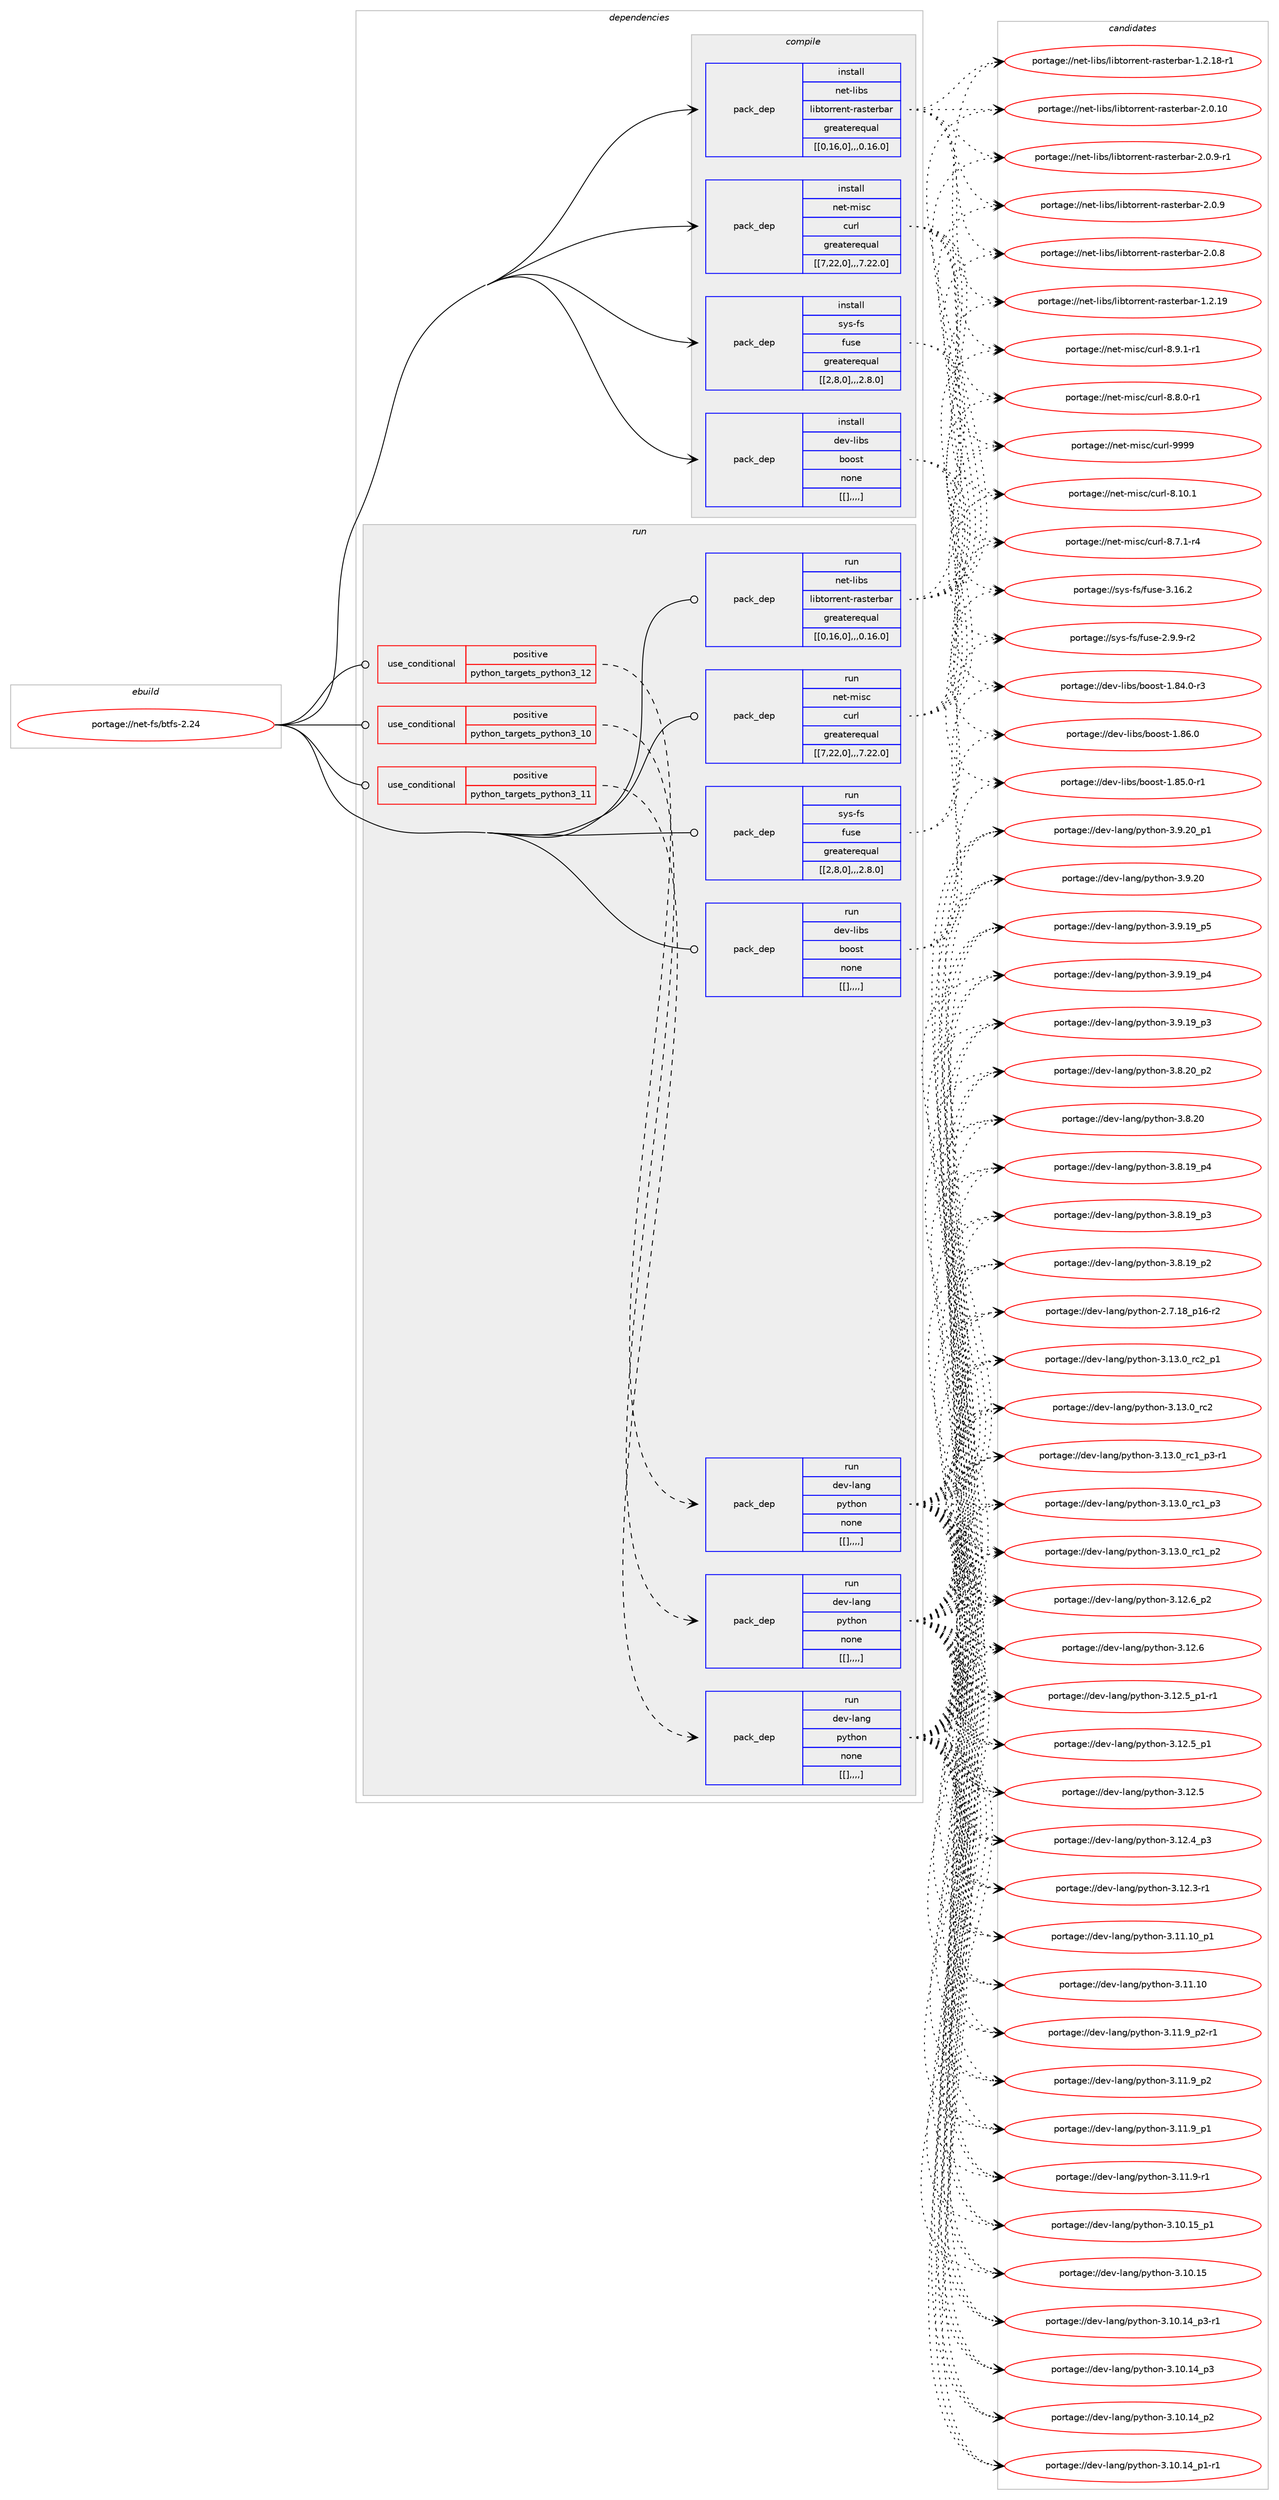 digraph prolog {

# *************
# Graph options
# *************

newrank=true;
concentrate=true;
compound=true;
graph [rankdir=LR,fontname=Helvetica,fontsize=10,ranksep=1.5];#, ranksep=2.5, nodesep=0.2];
edge  [arrowhead=vee];
node  [fontname=Helvetica,fontsize=10];

# **********
# The ebuild
# **********

subgraph cluster_leftcol {
color=gray;
label=<<i>ebuild</i>>;
id [label="portage://net-fs/btfs-2.24", color=red, width=4, href="../net-fs/btfs-2.24.svg"];
}

# ****************
# The dependencies
# ****************

subgraph cluster_midcol {
color=gray;
label=<<i>dependencies</i>>;
subgraph cluster_compile {
fillcolor="#eeeeee";
style=filled;
label=<<i>compile</i>>;
subgraph pack261930 {
dependency358999 [label=<<TABLE BORDER="0" CELLBORDER="1" CELLSPACING="0" CELLPADDING="4" WIDTH="220"><TR><TD ROWSPAN="6" CELLPADDING="30">pack_dep</TD></TR><TR><TD WIDTH="110">install</TD></TR><TR><TD>dev-libs</TD></TR><TR><TD>boost</TD></TR><TR><TD>none</TD></TR><TR><TD>[[],,,,]</TD></TR></TABLE>>, shape=none, color=blue];
}
id:e -> dependency358999:w [weight=20,style="solid",arrowhead="vee"];
subgraph pack261931 {
dependency359000 [label=<<TABLE BORDER="0" CELLBORDER="1" CELLSPACING="0" CELLPADDING="4" WIDTH="220"><TR><TD ROWSPAN="6" CELLPADDING="30">pack_dep</TD></TR><TR><TD WIDTH="110">install</TD></TR><TR><TD>net-libs</TD></TR><TR><TD>libtorrent-rasterbar</TD></TR><TR><TD>greaterequal</TD></TR><TR><TD>[[0,16,0],,,0.16.0]</TD></TR></TABLE>>, shape=none, color=blue];
}
id:e -> dependency359000:w [weight=20,style="solid",arrowhead="vee"];
subgraph pack261932 {
dependency359001 [label=<<TABLE BORDER="0" CELLBORDER="1" CELLSPACING="0" CELLPADDING="4" WIDTH="220"><TR><TD ROWSPAN="6" CELLPADDING="30">pack_dep</TD></TR><TR><TD WIDTH="110">install</TD></TR><TR><TD>net-misc</TD></TR><TR><TD>curl</TD></TR><TR><TD>greaterequal</TD></TR><TR><TD>[[7,22,0],,,7.22.0]</TD></TR></TABLE>>, shape=none, color=blue];
}
id:e -> dependency359001:w [weight=20,style="solid",arrowhead="vee"];
subgraph pack261933 {
dependency359002 [label=<<TABLE BORDER="0" CELLBORDER="1" CELLSPACING="0" CELLPADDING="4" WIDTH="220"><TR><TD ROWSPAN="6" CELLPADDING="30">pack_dep</TD></TR><TR><TD WIDTH="110">install</TD></TR><TR><TD>sys-fs</TD></TR><TR><TD>fuse</TD></TR><TR><TD>greaterequal</TD></TR><TR><TD>[[2,8,0],,,2.8.0]</TD></TR></TABLE>>, shape=none, color=blue];
}
id:e -> dependency359002:w [weight=20,style="solid",arrowhead="vee"];
}
subgraph cluster_compileandrun {
fillcolor="#eeeeee";
style=filled;
label=<<i>compile and run</i>>;
}
subgraph cluster_run {
fillcolor="#eeeeee";
style=filled;
label=<<i>run</i>>;
subgraph cond94434 {
dependency359003 [label=<<TABLE BORDER="0" CELLBORDER="1" CELLSPACING="0" CELLPADDING="4"><TR><TD ROWSPAN="3" CELLPADDING="10">use_conditional</TD></TR><TR><TD>positive</TD></TR><TR><TD>python_targets_python3_10</TD></TR></TABLE>>, shape=none, color=red];
subgraph pack261934 {
dependency359004 [label=<<TABLE BORDER="0" CELLBORDER="1" CELLSPACING="0" CELLPADDING="4" WIDTH="220"><TR><TD ROWSPAN="6" CELLPADDING="30">pack_dep</TD></TR><TR><TD WIDTH="110">run</TD></TR><TR><TD>dev-lang</TD></TR><TR><TD>python</TD></TR><TR><TD>none</TD></TR><TR><TD>[[],,,,]</TD></TR></TABLE>>, shape=none, color=blue];
}
dependency359003:e -> dependency359004:w [weight=20,style="dashed",arrowhead="vee"];
}
id:e -> dependency359003:w [weight=20,style="solid",arrowhead="odot"];
subgraph cond94435 {
dependency359005 [label=<<TABLE BORDER="0" CELLBORDER="1" CELLSPACING="0" CELLPADDING="4"><TR><TD ROWSPAN="3" CELLPADDING="10">use_conditional</TD></TR><TR><TD>positive</TD></TR><TR><TD>python_targets_python3_11</TD></TR></TABLE>>, shape=none, color=red];
subgraph pack261935 {
dependency359006 [label=<<TABLE BORDER="0" CELLBORDER="1" CELLSPACING="0" CELLPADDING="4" WIDTH="220"><TR><TD ROWSPAN="6" CELLPADDING="30">pack_dep</TD></TR><TR><TD WIDTH="110">run</TD></TR><TR><TD>dev-lang</TD></TR><TR><TD>python</TD></TR><TR><TD>none</TD></TR><TR><TD>[[],,,,]</TD></TR></TABLE>>, shape=none, color=blue];
}
dependency359005:e -> dependency359006:w [weight=20,style="dashed",arrowhead="vee"];
}
id:e -> dependency359005:w [weight=20,style="solid",arrowhead="odot"];
subgraph cond94436 {
dependency359007 [label=<<TABLE BORDER="0" CELLBORDER="1" CELLSPACING="0" CELLPADDING="4"><TR><TD ROWSPAN="3" CELLPADDING="10">use_conditional</TD></TR><TR><TD>positive</TD></TR><TR><TD>python_targets_python3_12</TD></TR></TABLE>>, shape=none, color=red];
subgraph pack261936 {
dependency359008 [label=<<TABLE BORDER="0" CELLBORDER="1" CELLSPACING="0" CELLPADDING="4" WIDTH="220"><TR><TD ROWSPAN="6" CELLPADDING="30">pack_dep</TD></TR><TR><TD WIDTH="110">run</TD></TR><TR><TD>dev-lang</TD></TR><TR><TD>python</TD></TR><TR><TD>none</TD></TR><TR><TD>[[],,,,]</TD></TR></TABLE>>, shape=none, color=blue];
}
dependency359007:e -> dependency359008:w [weight=20,style="dashed",arrowhead="vee"];
}
id:e -> dependency359007:w [weight=20,style="solid",arrowhead="odot"];
subgraph pack261937 {
dependency359009 [label=<<TABLE BORDER="0" CELLBORDER="1" CELLSPACING="0" CELLPADDING="4" WIDTH="220"><TR><TD ROWSPAN="6" CELLPADDING="30">pack_dep</TD></TR><TR><TD WIDTH="110">run</TD></TR><TR><TD>dev-libs</TD></TR><TR><TD>boost</TD></TR><TR><TD>none</TD></TR><TR><TD>[[],,,,]</TD></TR></TABLE>>, shape=none, color=blue];
}
id:e -> dependency359009:w [weight=20,style="solid",arrowhead="odot"];
subgraph pack261938 {
dependency359010 [label=<<TABLE BORDER="0" CELLBORDER="1" CELLSPACING="0" CELLPADDING="4" WIDTH="220"><TR><TD ROWSPAN="6" CELLPADDING="30">pack_dep</TD></TR><TR><TD WIDTH="110">run</TD></TR><TR><TD>net-libs</TD></TR><TR><TD>libtorrent-rasterbar</TD></TR><TR><TD>greaterequal</TD></TR><TR><TD>[[0,16,0],,,0.16.0]</TD></TR></TABLE>>, shape=none, color=blue];
}
id:e -> dependency359010:w [weight=20,style="solid",arrowhead="odot"];
subgraph pack261939 {
dependency359011 [label=<<TABLE BORDER="0" CELLBORDER="1" CELLSPACING="0" CELLPADDING="4" WIDTH="220"><TR><TD ROWSPAN="6" CELLPADDING="30">pack_dep</TD></TR><TR><TD WIDTH="110">run</TD></TR><TR><TD>net-misc</TD></TR><TR><TD>curl</TD></TR><TR><TD>greaterequal</TD></TR><TR><TD>[[7,22,0],,,7.22.0]</TD></TR></TABLE>>, shape=none, color=blue];
}
id:e -> dependency359011:w [weight=20,style="solid",arrowhead="odot"];
subgraph pack261940 {
dependency359012 [label=<<TABLE BORDER="0" CELLBORDER="1" CELLSPACING="0" CELLPADDING="4" WIDTH="220"><TR><TD ROWSPAN="6" CELLPADDING="30">pack_dep</TD></TR><TR><TD WIDTH="110">run</TD></TR><TR><TD>sys-fs</TD></TR><TR><TD>fuse</TD></TR><TR><TD>greaterequal</TD></TR><TR><TD>[[2,8,0],,,2.8.0]</TD></TR></TABLE>>, shape=none, color=blue];
}
id:e -> dependency359012:w [weight=20,style="solid",arrowhead="odot"];
}
}

# **************
# The candidates
# **************

subgraph cluster_choices {
rank=same;
color=gray;
label=<<i>candidates</i>>;

subgraph choice261930 {
color=black;
nodesep=1;
choice1001011184510810598115479811111111511645494656544648 [label="portage://dev-libs/boost-1.86.0", color=red, width=4,href="../dev-libs/boost-1.86.0.svg"];
choice10010111845108105981154798111111115116454946565346484511449 [label="portage://dev-libs/boost-1.85.0-r1", color=red, width=4,href="../dev-libs/boost-1.85.0-r1.svg"];
choice10010111845108105981154798111111115116454946565246484511451 [label="portage://dev-libs/boost-1.84.0-r3", color=red, width=4,href="../dev-libs/boost-1.84.0-r3.svg"];
dependency358999:e -> choice1001011184510810598115479811111111511645494656544648:w [style=dotted,weight="100"];
dependency358999:e -> choice10010111845108105981154798111111115116454946565346484511449:w [style=dotted,weight="100"];
dependency358999:e -> choice10010111845108105981154798111111115116454946565246484511451:w [style=dotted,weight="100"];
}
subgraph choice261931 {
color=black;
nodesep=1;
choice110101116451081059811547108105981161111141141011101164511497115116101114989711445504648464948 [label="portage://net-libs/libtorrent-rasterbar-2.0.10", color=red, width=4,href="../net-libs/libtorrent-rasterbar-2.0.10.svg"];
choice11010111645108105981154710810598116111114114101110116451149711511610111498971144550464846574511449 [label="portage://net-libs/libtorrent-rasterbar-2.0.9-r1", color=red, width=4,href="../net-libs/libtorrent-rasterbar-2.0.9-r1.svg"];
choice1101011164510810598115471081059811611111411410111011645114971151161011149897114455046484657 [label="portage://net-libs/libtorrent-rasterbar-2.0.9", color=red, width=4,href="../net-libs/libtorrent-rasterbar-2.0.9.svg"];
choice1101011164510810598115471081059811611111411410111011645114971151161011149897114455046484656 [label="portage://net-libs/libtorrent-rasterbar-2.0.8", color=red, width=4,href="../net-libs/libtorrent-rasterbar-2.0.8.svg"];
choice110101116451081059811547108105981161111141141011101164511497115116101114989711445494650464957 [label="portage://net-libs/libtorrent-rasterbar-1.2.19", color=red, width=4,href="../net-libs/libtorrent-rasterbar-1.2.19.svg"];
choice1101011164510810598115471081059811611111411410111011645114971151161011149897114454946504649564511449 [label="portage://net-libs/libtorrent-rasterbar-1.2.18-r1", color=red, width=4,href="../net-libs/libtorrent-rasterbar-1.2.18-r1.svg"];
dependency359000:e -> choice110101116451081059811547108105981161111141141011101164511497115116101114989711445504648464948:w [style=dotted,weight="100"];
dependency359000:e -> choice11010111645108105981154710810598116111114114101110116451149711511610111498971144550464846574511449:w [style=dotted,weight="100"];
dependency359000:e -> choice1101011164510810598115471081059811611111411410111011645114971151161011149897114455046484657:w [style=dotted,weight="100"];
dependency359000:e -> choice1101011164510810598115471081059811611111411410111011645114971151161011149897114455046484656:w [style=dotted,weight="100"];
dependency359000:e -> choice110101116451081059811547108105981161111141141011101164511497115116101114989711445494650464957:w [style=dotted,weight="100"];
dependency359000:e -> choice1101011164510810598115471081059811611111411410111011645114971151161011149897114454946504649564511449:w [style=dotted,weight="100"];
}
subgraph choice261932 {
color=black;
nodesep=1;
choice110101116451091051159947991171141084557575757 [label="portage://net-misc/curl-9999", color=red, width=4,href="../net-misc/curl-9999.svg"];
choice1101011164510910511599479911711410845564649484649 [label="portage://net-misc/curl-8.10.1", color=red, width=4,href="../net-misc/curl-8.10.1.svg"];
choice110101116451091051159947991171141084556465746494511449 [label="portage://net-misc/curl-8.9.1-r1", color=red, width=4,href="../net-misc/curl-8.9.1-r1.svg"];
choice110101116451091051159947991171141084556465646484511449 [label="portage://net-misc/curl-8.8.0-r1", color=red, width=4,href="../net-misc/curl-8.8.0-r1.svg"];
choice110101116451091051159947991171141084556465546494511452 [label="portage://net-misc/curl-8.7.1-r4", color=red, width=4,href="../net-misc/curl-8.7.1-r4.svg"];
dependency359001:e -> choice110101116451091051159947991171141084557575757:w [style=dotted,weight="100"];
dependency359001:e -> choice1101011164510910511599479911711410845564649484649:w [style=dotted,weight="100"];
dependency359001:e -> choice110101116451091051159947991171141084556465746494511449:w [style=dotted,weight="100"];
dependency359001:e -> choice110101116451091051159947991171141084556465646484511449:w [style=dotted,weight="100"];
dependency359001:e -> choice110101116451091051159947991171141084556465546494511452:w [style=dotted,weight="100"];
}
subgraph choice261933 {
color=black;
nodesep=1;
choice115121115451021154710211711510145514649544650 [label="portage://sys-fs/fuse-3.16.2", color=red, width=4,href="../sys-fs/fuse-3.16.2.svg"];
choice11512111545102115471021171151014550465746574511450 [label="portage://sys-fs/fuse-2.9.9-r2", color=red, width=4,href="../sys-fs/fuse-2.9.9-r2.svg"];
dependency359002:e -> choice115121115451021154710211711510145514649544650:w [style=dotted,weight="100"];
dependency359002:e -> choice11512111545102115471021171151014550465746574511450:w [style=dotted,weight="100"];
}
subgraph choice261934 {
color=black;
nodesep=1;
choice100101118451089711010347112121116104111110455146495146489511499509511249 [label="portage://dev-lang/python-3.13.0_rc2_p1", color=red, width=4,href="../dev-lang/python-3.13.0_rc2_p1.svg"];
choice10010111845108971101034711212111610411111045514649514648951149950 [label="portage://dev-lang/python-3.13.0_rc2", color=red, width=4,href="../dev-lang/python-3.13.0_rc2.svg"];
choice1001011184510897110103471121211161041111104551464951464895114994995112514511449 [label="portage://dev-lang/python-3.13.0_rc1_p3-r1", color=red, width=4,href="../dev-lang/python-3.13.0_rc1_p3-r1.svg"];
choice100101118451089711010347112121116104111110455146495146489511499499511251 [label="portage://dev-lang/python-3.13.0_rc1_p3", color=red, width=4,href="../dev-lang/python-3.13.0_rc1_p3.svg"];
choice100101118451089711010347112121116104111110455146495146489511499499511250 [label="portage://dev-lang/python-3.13.0_rc1_p2", color=red, width=4,href="../dev-lang/python-3.13.0_rc1_p2.svg"];
choice100101118451089711010347112121116104111110455146495046549511250 [label="portage://dev-lang/python-3.12.6_p2", color=red, width=4,href="../dev-lang/python-3.12.6_p2.svg"];
choice10010111845108971101034711212111610411111045514649504654 [label="portage://dev-lang/python-3.12.6", color=red, width=4,href="../dev-lang/python-3.12.6.svg"];
choice1001011184510897110103471121211161041111104551464950465395112494511449 [label="portage://dev-lang/python-3.12.5_p1-r1", color=red, width=4,href="../dev-lang/python-3.12.5_p1-r1.svg"];
choice100101118451089711010347112121116104111110455146495046539511249 [label="portage://dev-lang/python-3.12.5_p1", color=red, width=4,href="../dev-lang/python-3.12.5_p1.svg"];
choice10010111845108971101034711212111610411111045514649504653 [label="portage://dev-lang/python-3.12.5", color=red, width=4,href="../dev-lang/python-3.12.5.svg"];
choice100101118451089711010347112121116104111110455146495046529511251 [label="portage://dev-lang/python-3.12.4_p3", color=red, width=4,href="../dev-lang/python-3.12.4_p3.svg"];
choice100101118451089711010347112121116104111110455146495046514511449 [label="portage://dev-lang/python-3.12.3-r1", color=red, width=4,href="../dev-lang/python-3.12.3-r1.svg"];
choice10010111845108971101034711212111610411111045514649494649489511249 [label="portage://dev-lang/python-3.11.10_p1", color=red, width=4,href="../dev-lang/python-3.11.10_p1.svg"];
choice1001011184510897110103471121211161041111104551464949464948 [label="portage://dev-lang/python-3.11.10", color=red, width=4,href="../dev-lang/python-3.11.10.svg"];
choice1001011184510897110103471121211161041111104551464949465795112504511449 [label="portage://dev-lang/python-3.11.9_p2-r1", color=red, width=4,href="../dev-lang/python-3.11.9_p2-r1.svg"];
choice100101118451089711010347112121116104111110455146494946579511250 [label="portage://dev-lang/python-3.11.9_p2", color=red, width=4,href="../dev-lang/python-3.11.9_p2.svg"];
choice100101118451089711010347112121116104111110455146494946579511249 [label="portage://dev-lang/python-3.11.9_p1", color=red, width=4,href="../dev-lang/python-3.11.9_p1.svg"];
choice100101118451089711010347112121116104111110455146494946574511449 [label="portage://dev-lang/python-3.11.9-r1", color=red, width=4,href="../dev-lang/python-3.11.9-r1.svg"];
choice10010111845108971101034711212111610411111045514649484649539511249 [label="portage://dev-lang/python-3.10.15_p1", color=red, width=4,href="../dev-lang/python-3.10.15_p1.svg"];
choice1001011184510897110103471121211161041111104551464948464953 [label="portage://dev-lang/python-3.10.15", color=red, width=4,href="../dev-lang/python-3.10.15.svg"];
choice100101118451089711010347112121116104111110455146494846495295112514511449 [label="portage://dev-lang/python-3.10.14_p3-r1", color=red, width=4,href="../dev-lang/python-3.10.14_p3-r1.svg"];
choice10010111845108971101034711212111610411111045514649484649529511251 [label="portage://dev-lang/python-3.10.14_p3", color=red, width=4,href="../dev-lang/python-3.10.14_p3.svg"];
choice10010111845108971101034711212111610411111045514649484649529511250 [label="portage://dev-lang/python-3.10.14_p2", color=red, width=4,href="../dev-lang/python-3.10.14_p2.svg"];
choice100101118451089711010347112121116104111110455146494846495295112494511449 [label="portage://dev-lang/python-3.10.14_p1-r1", color=red, width=4,href="../dev-lang/python-3.10.14_p1-r1.svg"];
choice100101118451089711010347112121116104111110455146574650489511249 [label="portage://dev-lang/python-3.9.20_p1", color=red, width=4,href="../dev-lang/python-3.9.20_p1.svg"];
choice10010111845108971101034711212111610411111045514657465048 [label="portage://dev-lang/python-3.9.20", color=red, width=4,href="../dev-lang/python-3.9.20.svg"];
choice100101118451089711010347112121116104111110455146574649579511253 [label="portage://dev-lang/python-3.9.19_p5", color=red, width=4,href="../dev-lang/python-3.9.19_p5.svg"];
choice100101118451089711010347112121116104111110455146574649579511252 [label="portage://dev-lang/python-3.9.19_p4", color=red, width=4,href="../dev-lang/python-3.9.19_p4.svg"];
choice100101118451089711010347112121116104111110455146574649579511251 [label="portage://dev-lang/python-3.9.19_p3", color=red, width=4,href="../dev-lang/python-3.9.19_p3.svg"];
choice100101118451089711010347112121116104111110455146564650489511250 [label="portage://dev-lang/python-3.8.20_p2", color=red, width=4,href="../dev-lang/python-3.8.20_p2.svg"];
choice10010111845108971101034711212111610411111045514656465048 [label="portage://dev-lang/python-3.8.20", color=red, width=4,href="../dev-lang/python-3.8.20.svg"];
choice100101118451089711010347112121116104111110455146564649579511252 [label="portage://dev-lang/python-3.8.19_p4", color=red, width=4,href="../dev-lang/python-3.8.19_p4.svg"];
choice100101118451089711010347112121116104111110455146564649579511251 [label="portage://dev-lang/python-3.8.19_p3", color=red, width=4,href="../dev-lang/python-3.8.19_p3.svg"];
choice100101118451089711010347112121116104111110455146564649579511250 [label="portage://dev-lang/python-3.8.19_p2", color=red, width=4,href="../dev-lang/python-3.8.19_p2.svg"];
choice100101118451089711010347112121116104111110455046554649569511249544511450 [label="portage://dev-lang/python-2.7.18_p16-r2", color=red, width=4,href="../dev-lang/python-2.7.18_p16-r2.svg"];
dependency359004:e -> choice100101118451089711010347112121116104111110455146495146489511499509511249:w [style=dotted,weight="100"];
dependency359004:e -> choice10010111845108971101034711212111610411111045514649514648951149950:w [style=dotted,weight="100"];
dependency359004:e -> choice1001011184510897110103471121211161041111104551464951464895114994995112514511449:w [style=dotted,weight="100"];
dependency359004:e -> choice100101118451089711010347112121116104111110455146495146489511499499511251:w [style=dotted,weight="100"];
dependency359004:e -> choice100101118451089711010347112121116104111110455146495146489511499499511250:w [style=dotted,weight="100"];
dependency359004:e -> choice100101118451089711010347112121116104111110455146495046549511250:w [style=dotted,weight="100"];
dependency359004:e -> choice10010111845108971101034711212111610411111045514649504654:w [style=dotted,weight="100"];
dependency359004:e -> choice1001011184510897110103471121211161041111104551464950465395112494511449:w [style=dotted,weight="100"];
dependency359004:e -> choice100101118451089711010347112121116104111110455146495046539511249:w [style=dotted,weight="100"];
dependency359004:e -> choice10010111845108971101034711212111610411111045514649504653:w [style=dotted,weight="100"];
dependency359004:e -> choice100101118451089711010347112121116104111110455146495046529511251:w [style=dotted,weight="100"];
dependency359004:e -> choice100101118451089711010347112121116104111110455146495046514511449:w [style=dotted,weight="100"];
dependency359004:e -> choice10010111845108971101034711212111610411111045514649494649489511249:w [style=dotted,weight="100"];
dependency359004:e -> choice1001011184510897110103471121211161041111104551464949464948:w [style=dotted,weight="100"];
dependency359004:e -> choice1001011184510897110103471121211161041111104551464949465795112504511449:w [style=dotted,weight="100"];
dependency359004:e -> choice100101118451089711010347112121116104111110455146494946579511250:w [style=dotted,weight="100"];
dependency359004:e -> choice100101118451089711010347112121116104111110455146494946579511249:w [style=dotted,weight="100"];
dependency359004:e -> choice100101118451089711010347112121116104111110455146494946574511449:w [style=dotted,weight="100"];
dependency359004:e -> choice10010111845108971101034711212111610411111045514649484649539511249:w [style=dotted,weight="100"];
dependency359004:e -> choice1001011184510897110103471121211161041111104551464948464953:w [style=dotted,weight="100"];
dependency359004:e -> choice100101118451089711010347112121116104111110455146494846495295112514511449:w [style=dotted,weight="100"];
dependency359004:e -> choice10010111845108971101034711212111610411111045514649484649529511251:w [style=dotted,weight="100"];
dependency359004:e -> choice10010111845108971101034711212111610411111045514649484649529511250:w [style=dotted,weight="100"];
dependency359004:e -> choice100101118451089711010347112121116104111110455146494846495295112494511449:w [style=dotted,weight="100"];
dependency359004:e -> choice100101118451089711010347112121116104111110455146574650489511249:w [style=dotted,weight="100"];
dependency359004:e -> choice10010111845108971101034711212111610411111045514657465048:w [style=dotted,weight="100"];
dependency359004:e -> choice100101118451089711010347112121116104111110455146574649579511253:w [style=dotted,weight="100"];
dependency359004:e -> choice100101118451089711010347112121116104111110455146574649579511252:w [style=dotted,weight="100"];
dependency359004:e -> choice100101118451089711010347112121116104111110455146574649579511251:w [style=dotted,weight="100"];
dependency359004:e -> choice100101118451089711010347112121116104111110455146564650489511250:w [style=dotted,weight="100"];
dependency359004:e -> choice10010111845108971101034711212111610411111045514656465048:w [style=dotted,weight="100"];
dependency359004:e -> choice100101118451089711010347112121116104111110455146564649579511252:w [style=dotted,weight="100"];
dependency359004:e -> choice100101118451089711010347112121116104111110455146564649579511251:w [style=dotted,weight="100"];
dependency359004:e -> choice100101118451089711010347112121116104111110455146564649579511250:w [style=dotted,weight="100"];
dependency359004:e -> choice100101118451089711010347112121116104111110455046554649569511249544511450:w [style=dotted,weight="100"];
}
subgraph choice261935 {
color=black;
nodesep=1;
choice100101118451089711010347112121116104111110455146495146489511499509511249 [label="portage://dev-lang/python-3.13.0_rc2_p1", color=red, width=4,href="../dev-lang/python-3.13.0_rc2_p1.svg"];
choice10010111845108971101034711212111610411111045514649514648951149950 [label="portage://dev-lang/python-3.13.0_rc2", color=red, width=4,href="../dev-lang/python-3.13.0_rc2.svg"];
choice1001011184510897110103471121211161041111104551464951464895114994995112514511449 [label="portage://dev-lang/python-3.13.0_rc1_p3-r1", color=red, width=4,href="../dev-lang/python-3.13.0_rc1_p3-r1.svg"];
choice100101118451089711010347112121116104111110455146495146489511499499511251 [label="portage://dev-lang/python-3.13.0_rc1_p3", color=red, width=4,href="../dev-lang/python-3.13.0_rc1_p3.svg"];
choice100101118451089711010347112121116104111110455146495146489511499499511250 [label="portage://dev-lang/python-3.13.0_rc1_p2", color=red, width=4,href="../dev-lang/python-3.13.0_rc1_p2.svg"];
choice100101118451089711010347112121116104111110455146495046549511250 [label="portage://dev-lang/python-3.12.6_p2", color=red, width=4,href="../dev-lang/python-3.12.6_p2.svg"];
choice10010111845108971101034711212111610411111045514649504654 [label="portage://dev-lang/python-3.12.6", color=red, width=4,href="../dev-lang/python-3.12.6.svg"];
choice1001011184510897110103471121211161041111104551464950465395112494511449 [label="portage://dev-lang/python-3.12.5_p1-r1", color=red, width=4,href="../dev-lang/python-3.12.5_p1-r1.svg"];
choice100101118451089711010347112121116104111110455146495046539511249 [label="portage://dev-lang/python-3.12.5_p1", color=red, width=4,href="../dev-lang/python-3.12.5_p1.svg"];
choice10010111845108971101034711212111610411111045514649504653 [label="portage://dev-lang/python-3.12.5", color=red, width=4,href="../dev-lang/python-3.12.5.svg"];
choice100101118451089711010347112121116104111110455146495046529511251 [label="portage://dev-lang/python-3.12.4_p3", color=red, width=4,href="../dev-lang/python-3.12.4_p3.svg"];
choice100101118451089711010347112121116104111110455146495046514511449 [label="portage://dev-lang/python-3.12.3-r1", color=red, width=4,href="../dev-lang/python-3.12.3-r1.svg"];
choice10010111845108971101034711212111610411111045514649494649489511249 [label="portage://dev-lang/python-3.11.10_p1", color=red, width=4,href="../dev-lang/python-3.11.10_p1.svg"];
choice1001011184510897110103471121211161041111104551464949464948 [label="portage://dev-lang/python-3.11.10", color=red, width=4,href="../dev-lang/python-3.11.10.svg"];
choice1001011184510897110103471121211161041111104551464949465795112504511449 [label="portage://dev-lang/python-3.11.9_p2-r1", color=red, width=4,href="../dev-lang/python-3.11.9_p2-r1.svg"];
choice100101118451089711010347112121116104111110455146494946579511250 [label="portage://dev-lang/python-3.11.9_p2", color=red, width=4,href="../dev-lang/python-3.11.9_p2.svg"];
choice100101118451089711010347112121116104111110455146494946579511249 [label="portage://dev-lang/python-3.11.9_p1", color=red, width=4,href="../dev-lang/python-3.11.9_p1.svg"];
choice100101118451089711010347112121116104111110455146494946574511449 [label="portage://dev-lang/python-3.11.9-r1", color=red, width=4,href="../dev-lang/python-3.11.9-r1.svg"];
choice10010111845108971101034711212111610411111045514649484649539511249 [label="portage://dev-lang/python-3.10.15_p1", color=red, width=4,href="../dev-lang/python-3.10.15_p1.svg"];
choice1001011184510897110103471121211161041111104551464948464953 [label="portage://dev-lang/python-3.10.15", color=red, width=4,href="../dev-lang/python-3.10.15.svg"];
choice100101118451089711010347112121116104111110455146494846495295112514511449 [label="portage://dev-lang/python-3.10.14_p3-r1", color=red, width=4,href="../dev-lang/python-3.10.14_p3-r1.svg"];
choice10010111845108971101034711212111610411111045514649484649529511251 [label="portage://dev-lang/python-3.10.14_p3", color=red, width=4,href="../dev-lang/python-3.10.14_p3.svg"];
choice10010111845108971101034711212111610411111045514649484649529511250 [label="portage://dev-lang/python-3.10.14_p2", color=red, width=4,href="../dev-lang/python-3.10.14_p2.svg"];
choice100101118451089711010347112121116104111110455146494846495295112494511449 [label="portage://dev-lang/python-3.10.14_p1-r1", color=red, width=4,href="../dev-lang/python-3.10.14_p1-r1.svg"];
choice100101118451089711010347112121116104111110455146574650489511249 [label="portage://dev-lang/python-3.9.20_p1", color=red, width=4,href="../dev-lang/python-3.9.20_p1.svg"];
choice10010111845108971101034711212111610411111045514657465048 [label="portage://dev-lang/python-3.9.20", color=red, width=4,href="../dev-lang/python-3.9.20.svg"];
choice100101118451089711010347112121116104111110455146574649579511253 [label="portage://dev-lang/python-3.9.19_p5", color=red, width=4,href="../dev-lang/python-3.9.19_p5.svg"];
choice100101118451089711010347112121116104111110455146574649579511252 [label="portage://dev-lang/python-3.9.19_p4", color=red, width=4,href="../dev-lang/python-3.9.19_p4.svg"];
choice100101118451089711010347112121116104111110455146574649579511251 [label="portage://dev-lang/python-3.9.19_p3", color=red, width=4,href="../dev-lang/python-3.9.19_p3.svg"];
choice100101118451089711010347112121116104111110455146564650489511250 [label="portage://dev-lang/python-3.8.20_p2", color=red, width=4,href="../dev-lang/python-3.8.20_p2.svg"];
choice10010111845108971101034711212111610411111045514656465048 [label="portage://dev-lang/python-3.8.20", color=red, width=4,href="../dev-lang/python-3.8.20.svg"];
choice100101118451089711010347112121116104111110455146564649579511252 [label="portage://dev-lang/python-3.8.19_p4", color=red, width=4,href="../dev-lang/python-3.8.19_p4.svg"];
choice100101118451089711010347112121116104111110455146564649579511251 [label="portage://dev-lang/python-3.8.19_p3", color=red, width=4,href="../dev-lang/python-3.8.19_p3.svg"];
choice100101118451089711010347112121116104111110455146564649579511250 [label="portage://dev-lang/python-3.8.19_p2", color=red, width=4,href="../dev-lang/python-3.8.19_p2.svg"];
choice100101118451089711010347112121116104111110455046554649569511249544511450 [label="portage://dev-lang/python-2.7.18_p16-r2", color=red, width=4,href="../dev-lang/python-2.7.18_p16-r2.svg"];
dependency359006:e -> choice100101118451089711010347112121116104111110455146495146489511499509511249:w [style=dotted,weight="100"];
dependency359006:e -> choice10010111845108971101034711212111610411111045514649514648951149950:w [style=dotted,weight="100"];
dependency359006:e -> choice1001011184510897110103471121211161041111104551464951464895114994995112514511449:w [style=dotted,weight="100"];
dependency359006:e -> choice100101118451089711010347112121116104111110455146495146489511499499511251:w [style=dotted,weight="100"];
dependency359006:e -> choice100101118451089711010347112121116104111110455146495146489511499499511250:w [style=dotted,weight="100"];
dependency359006:e -> choice100101118451089711010347112121116104111110455146495046549511250:w [style=dotted,weight="100"];
dependency359006:e -> choice10010111845108971101034711212111610411111045514649504654:w [style=dotted,weight="100"];
dependency359006:e -> choice1001011184510897110103471121211161041111104551464950465395112494511449:w [style=dotted,weight="100"];
dependency359006:e -> choice100101118451089711010347112121116104111110455146495046539511249:w [style=dotted,weight="100"];
dependency359006:e -> choice10010111845108971101034711212111610411111045514649504653:w [style=dotted,weight="100"];
dependency359006:e -> choice100101118451089711010347112121116104111110455146495046529511251:w [style=dotted,weight="100"];
dependency359006:e -> choice100101118451089711010347112121116104111110455146495046514511449:w [style=dotted,weight="100"];
dependency359006:e -> choice10010111845108971101034711212111610411111045514649494649489511249:w [style=dotted,weight="100"];
dependency359006:e -> choice1001011184510897110103471121211161041111104551464949464948:w [style=dotted,weight="100"];
dependency359006:e -> choice1001011184510897110103471121211161041111104551464949465795112504511449:w [style=dotted,weight="100"];
dependency359006:e -> choice100101118451089711010347112121116104111110455146494946579511250:w [style=dotted,weight="100"];
dependency359006:e -> choice100101118451089711010347112121116104111110455146494946579511249:w [style=dotted,weight="100"];
dependency359006:e -> choice100101118451089711010347112121116104111110455146494946574511449:w [style=dotted,weight="100"];
dependency359006:e -> choice10010111845108971101034711212111610411111045514649484649539511249:w [style=dotted,weight="100"];
dependency359006:e -> choice1001011184510897110103471121211161041111104551464948464953:w [style=dotted,weight="100"];
dependency359006:e -> choice100101118451089711010347112121116104111110455146494846495295112514511449:w [style=dotted,weight="100"];
dependency359006:e -> choice10010111845108971101034711212111610411111045514649484649529511251:w [style=dotted,weight="100"];
dependency359006:e -> choice10010111845108971101034711212111610411111045514649484649529511250:w [style=dotted,weight="100"];
dependency359006:e -> choice100101118451089711010347112121116104111110455146494846495295112494511449:w [style=dotted,weight="100"];
dependency359006:e -> choice100101118451089711010347112121116104111110455146574650489511249:w [style=dotted,weight="100"];
dependency359006:e -> choice10010111845108971101034711212111610411111045514657465048:w [style=dotted,weight="100"];
dependency359006:e -> choice100101118451089711010347112121116104111110455146574649579511253:w [style=dotted,weight="100"];
dependency359006:e -> choice100101118451089711010347112121116104111110455146574649579511252:w [style=dotted,weight="100"];
dependency359006:e -> choice100101118451089711010347112121116104111110455146574649579511251:w [style=dotted,weight="100"];
dependency359006:e -> choice100101118451089711010347112121116104111110455146564650489511250:w [style=dotted,weight="100"];
dependency359006:e -> choice10010111845108971101034711212111610411111045514656465048:w [style=dotted,weight="100"];
dependency359006:e -> choice100101118451089711010347112121116104111110455146564649579511252:w [style=dotted,weight="100"];
dependency359006:e -> choice100101118451089711010347112121116104111110455146564649579511251:w [style=dotted,weight="100"];
dependency359006:e -> choice100101118451089711010347112121116104111110455146564649579511250:w [style=dotted,weight="100"];
dependency359006:e -> choice100101118451089711010347112121116104111110455046554649569511249544511450:w [style=dotted,weight="100"];
}
subgraph choice261936 {
color=black;
nodesep=1;
choice100101118451089711010347112121116104111110455146495146489511499509511249 [label="portage://dev-lang/python-3.13.0_rc2_p1", color=red, width=4,href="../dev-lang/python-3.13.0_rc2_p1.svg"];
choice10010111845108971101034711212111610411111045514649514648951149950 [label="portage://dev-lang/python-3.13.0_rc2", color=red, width=4,href="../dev-lang/python-3.13.0_rc2.svg"];
choice1001011184510897110103471121211161041111104551464951464895114994995112514511449 [label="portage://dev-lang/python-3.13.0_rc1_p3-r1", color=red, width=4,href="../dev-lang/python-3.13.0_rc1_p3-r1.svg"];
choice100101118451089711010347112121116104111110455146495146489511499499511251 [label="portage://dev-lang/python-3.13.0_rc1_p3", color=red, width=4,href="../dev-lang/python-3.13.0_rc1_p3.svg"];
choice100101118451089711010347112121116104111110455146495146489511499499511250 [label="portage://dev-lang/python-3.13.0_rc1_p2", color=red, width=4,href="../dev-lang/python-3.13.0_rc1_p2.svg"];
choice100101118451089711010347112121116104111110455146495046549511250 [label="portage://dev-lang/python-3.12.6_p2", color=red, width=4,href="../dev-lang/python-3.12.6_p2.svg"];
choice10010111845108971101034711212111610411111045514649504654 [label="portage://dev-lang/python-3.12.6", color=red, width=4,href="../dev-lang/python-3.12.6.svg"];
choice1001011184510897110103471121211161041111104551464950465395112494511449 [label="portage://dev-lang/python-3.12.5_p1-r1", color=red, width=4,href="../dev-lang/python-3.12.5_p1-r1.svg"];
choice100101118451089711010347112121116104111110455146495046539511249 [label="portage://dev-lang/python-3.12.5_p1", color=red, width=4,href="../dev-lang/python-3.12.5_p1.svg"];
choice10010111845108971101034711212111610411111045514649504653 [label="portage://dev-lang/python-3.12.5", color=red, width=4,href="../dev-lang/python-3.12.5.svg"];
choice100101118451089711010347112121116104111110455146495046529511251 [label="portage://dev-lang/python-3.12.4_p3", color=red, width=4,href="../dev-lang/python-3.12.4_p3.svg"];
choice100101118451089711010347112121116104111110455146495046514511449 [label="portage://dev-lang/python-3.12.3-r1", color=red, width=4,href="../dev-lang/python-3.12.3-r1.svg"];
choice10010111845108971101034711212111610411111045514649494649489511249 [label="portage://dev-lang/python-3.11.10_p1", color=red, width=4,href="../dev-lang/python-3.11.10_p1.svg"];
choice1001011184510897110103471121211161041111104551464949464948 [label="portage://dev-lang/python-3.11.10", color=red, width=4,href="../dev-lang/python-3.11.10.svg"];
choice1001011184510897110103471121211161041111104551464949465795112504511449 [label="portage://dev-lang/python-3.11.9_p2-r1", color=red, width=4,href="../dev-lang/python-3.11.9_p2-r1.svg"];
choice100101118451089711010347112121116104111110455146494946579511250 [label="portage://dev-lang/python-3.11.9_p2", color=red, width=4,href="../dev-lang/python-3.11.9_p2.svg"];
choice100101118451089711010347112121116104111110455146494946579511249 [label="portage://dev-lang/python-3.11.9_p1", color=red, width=4,href="../dev-lang/python-3.11.9_p1.svg"];
choice100101118451089711010347112121116104111110455146494946574511449 [label="portage://dev-lang/python-3.11.9-r1", color=red, width=4,href="../dev-lang/python-3.11.9-r1.svg"];
choice10010111845108971101034711212111610411111045514649484649539511249 [label="portage://dev-lang/python-3.10.15_p1", color=red, width=4,href="../dev-lang/python-3.10.15_p1.svg"];
choice1001011184510897110103471121211161041111104551464948464953 [label="portage://dev-lang/python-3.10.15", color=red, width=4,href="../dev-lang/python-3.10.15.svg"];
choice100101118451089711010347112121116104111110455146494846495295112514511449 [label="portage://dev-lang/python-3.10.14_p3-r1", color=red, width=4,href="../dev-lang/python-3.10.14_p3-r1.svg"];
choice10010111845108971101034711212111610411111045514649484649529511251 [label="portage://dev-lang/python-3.10.14_p3", color=red, width=4,href="../dev-lang/python-3.10.14_p3.svg"];
choice10010111845108971101034711212111610411111045514649484649529511250 [label="portage://dev-lang/python-3.10.14_p2", color=red, width=4,href="../dev-lang/python-3.10.14_p2.svg"];
choice100101118451089711010347112121116104111110455146494846495295112494511449 [label="portage://dev-lang/python-3.10.14_p1-r1", color=red, width=4,href="../dev-lang/python-3.10.14_p1-r1.svg"];
choice100101118451089711010347112121116104111110455146574650489511249 [label="portage://dev-lang/python-3.9.20_p1", color=red, width=4,href="../dev-lang/python-3.9.20_p1.svg"];
choice10010111845108971101034711212111610411111045514657465048 [label="portage://dev-lang/python-3.9.20", color=red, width=4,href="../dev-lang/python-3.9.20.svg"];
choice100101118451089711010347112121116104111110455146574649579511253 [label="portage://dev-lang/python-3.9.19_p5", color=red, width=4,href="../dev-lang/python-3.9.19_p5.svg"];
choice100101118451089711010347112121116104111110455146574649579511252 [label="portage://dev-lang/python-3.9.19_p4", color=red, width=4,href="../dev-lang/python-3.9.19_p4.svg"];
choice100101118451089711010347112121116104111110455146574649579511251 [label="portage://dev-lang/python-3.9.19_p3", color=red, width=4,href="../dev-lang/python-3.9.19_p3.svg"];
choice100101118451089711010347112121116104111110455146564650489511250 [label="portage://dev-lang/python-3.8.20_p2", color=red, width=4,href="../dev-lang/python-3.8.20_p2.svg"];
choice10010111845108971101034711212111610411111045514656465048 [label="portage://dev-lang/python-3.8.20", color=red, width=4,href="../dev-lang/python-3.8.20.svg"];
choice100101118451089711010347112121116104111110455146564649579511252 [label="portage://dev-lang/python-3.8.19_p4", color=red, width=4,href="../dev-lang/python-3.8.19_p4.svg"];
choice100101118451089711010347112121116104111110455146564649579511251 [label="portage://dev-lang/python-3.8.19_p3", color=red, width=4,href="../dev-lang/python-3.8.19_p3.svg"];
choice100101118451089711010347112121116104111110455146564649579511250 [label="portage://dev-lang/python-3.8.19_p2", color=red, width=4,href="../dev-lang/python-3.8.19_p2.svg"];
choice100101118451089711010347112121116104111110455046554649569511249544511450 [label="portage://dev-lang/python-2.7.18_p16-r2", color=red, width=4,href="../dev-lang/python-2.7.18_p16-r2.svg"];
dependency359008:e -> choice100101118451089711010347112121116104111110455146495146489511499509511249:w [style=dotted,weight="100"];
dependency359008:e -> choice10010111845108971101034711212111610411111045514649514648951149950:w [style=dotted,weight="100"];
dependency359008:e -> choice1001011184510897110103471121211161041111104551464951464895114994995112514511449:w [style=dotted,weight="100"];
dependency359008:e -> choice100101118451089711010347112121116104111110455146495146489511499499511251:w [style=dotted,weight="100"];
dependency359008:e -> choice100101118451089711010347112121116104111110455146495146489511499499511250:w [style=dotted,weight="100"];
dependency359008:e -> choice100101118451089711010347112121116104111110455146495046549511250:w [style=dotted,weight="100"];
dependency359008:e -> choice10010111845108971101034711212111610411111045514649504654:w [style=dotted,weight="100"];
dependency359008:e -> choice1001011184510897110103471121211161041111104551464950465395112494511449:w [style=dotted,weight="100"];
dependency359008:e -> choice100101118451089711010347112121116104111110455146495046539511249:w [style=dotted,weight="100"];
dependency359008:e -> choice10010111845108971101034711212111610411111045514649504653:w [style=dotted,weight="100"];
dependency359008:e -> choice100101118451089711010347112121116104111110455146495046529511251:w [style=dotted,weight="100"];
dependency359008:e -> choice100101118451089711010347112121116104111110455146495046514511449:w [style=dotted,weight="100"];
dependency359008:e -> choice10010111845108971101034711212111610411111045514649494649489511249:w [style=dotted,weight="100"];
dependency359008:e -> choice1001011184510897110103471121211161041111104551464949464948:w [style=dotted,weight="100"];
dependency359008:e -> choice1001011184510897110103471121211161041111104551464949465795112504511449:w [style=dotted,weight="100"];
dependency359008:e -> choice100101118451089711010347112121116104111110455146494946579511250:w [style=dotted,weight="100"];
dependency359008:e -> choice100101118451089711010347112121116104111110455146494946579511249:w [style=dotted,weight="100"];
dependency359008:e -> choice100101118451089711010347112121116104111110455146494946574511449:w [style=dotted,weight="100"];
dependency359008:e -> choice10010111845108971101034711212111610411111045514649484649539511249:w [style=dotted,weight="100"];
dependency359008:e -> choice1001011184510897110103471121211161041111104551464948464953:w [style=dotted,weight="100"];
dependency359008:e -> choice100101118451089711010347112121116104111110455146494846495295112514511449:w [style=dotted,weight="100"];
dependency359008:e -> choice10010111845108971101034711212111610411111045514649484649529511251:w [style=dotted,weight="100"];
dependency359008:e -> choice10010111845108971101034711212111610411111045514649484649529511250:w [style=dotted,weight="100"];
dependency359008:e -> choice100101118451089711010347112121116104111110455146494846495295112494511449:w [style=dotted,weight="100"];
dependency359008:e -> choice100101118451089711010347112121116104111110455146574650489511249:w [style=dotted,weight="100"];
dependency359008:e -> choice10010111845108971101034711212111610411111045514657465048:w [style=dotted,weight="100"];
dependency359008:e -> choice100101118451089711010347112121116104111110455146574649579511253:w [style=dotted,weight="100"];
dependency359008:e -> choice100101118451089711010347112121116104111110455146574649579511252:w [style=dotted,weight="100"];
dependency359008:e -> choice100101118451089711010347112121116104111110455146574649579511251:w [style=dotted,weight="100"];
dependency359008:e -> choice100101118451089711010347112121116104111110455146564650489511250:w [style=dotted,weight="100"];
dependency359008:e -> choice10010111845108971101034711212111610411111045514656465048:w [style=dotted,weight="100"];
dependency359008:e -> choice100101118451089711010347112121116104111110455146564649579511252:w [style=dotted,weight="100"];
dependency359008:e -> choice100101118451089711010347112121116104111110455146564649579511251:w [style=dotted,weight="100"];
dependency359008:e -> choice100101118451089711010347112121116104111110455146564649579511250:w [style=dotted,weight="100"];
dependency359008:e -> choice100101118451089711010347112121116104111110455046554649569511249544511450:w [style=dotted,weight="100"];
}
subgraph choice261937 {
color=black;
nodesep=1;
choice1001011184510810598115479811111111511645494656544648 [label="portage://dev-libs/boost-1.86.0", color=red, width=4,href="../dev-libs/boost-1.86.0.svg"];
choice10010111845108105981154798111111115116454946565346484511449 [label="portage://dev-libs/boost-1.85.0-r1", color=red, width=4,href="../dev-libs/boost-1.85.0-r1.svg"];
choice10010111845108105981154798111111115116454946565246484511451 [label="portage://dev-libs/boost-1.84.0-r3", color=red, width=4,href="../dev-libs/boost-1.84.0-r3.svg"];
dependency359009:e -> choice1001011184510810598115479811111111511645494656544648:w [style=dotted,weight="100"];
dependency359009:e -> choice10010111845108105981154798111111115116454946565346484511449:w [style=dotted,weight="100"];
dependency359009:e -> choice10010111845108105981154798111111115116454946565246484511451:w [style=dotted,weight="100"];
}
subgraph choice261938 {
color=black;
nodesep=1;
choice110101116451081059811547108105981161111141141011101164511497115116101114989711445504648464948 [label="portage://net-libs/libtorrent-rasterbar-2.0.10", color=red, width=4,href="../net-libs/libtorrent-rasterbar-2.0.10.svg"];
choice11010111645108105981154710810598116111114114101110116451149711511610111498971144550464846574511449 [label="portage://net-libs/libtorrent-rasterbar-2.0.9-r1", color=red, width=4,href="../net-libs/libtorrent-rasterbar-2.0.9-r1.svg"];
choice1101011164510810598115471081059811611111411410111011645114971151161011149897114455046484657 [label="portage://net-libs/libtorrent-rasterbar-2.0.9", color=red, width=4,href="../net-libs/libtorrent-rasterbar-2.0.9.svg"];
choice1101011164510810598115471081059811611111411410111011645114971151161011149897114455046484656 [label="portage://net-libs/libtorrent-rasterbar-2.0.8", color=red, width=4,href="../net-libs/libtorrent-rasterbar-2.0.8.svg"];
choice110101116451081059811547108105981161111141141011101164511497115116101114989711445494650464957 [label="portage://net-libs/libtorrent-rasterbar-1.2.19", color=red, width=4,href="../net-libs/libtorrent-rasterbar-1.2.19.svg"];
choice1101011164510810598115471081059811611111411410111011645114971151161011149897114454946504649564511449 [label="portage://net-libs/libtorrent-rasterbar-1.2.18-r1", color=red, width=4,href="../net-libs/libtorrent-rasterbar-1.2.18-r1.svg"];
dependency359010:e -> choice110101116451081059811547108105981161111141141011101164511497115116101114989711445504648464948:w [style=dotted,weight="100"];
dependency359010:e -> choice11010111645108105981154710810598116111114114101110116451149711511610111498971144550464846574511449:w [style=dotted,weight="100"];
dependency359010:e -> choice1101011164510810598115471081059811611111411410111011645114971151161011149897114455046484657:w [style=dotted,weight="100"];
dependency359010:e -> choice1101011164510810598115471081059811611111411410111011645114971151161011149897114455046484656:w [style=dotted,weight="100"];
dependency359010:e -> choice110101116451081059811547108105981161111141141011101164511497115116101114989711445494650464957:w [style=dotted,weight="100"];
dependency359010:e -> choice1101011164510810598115471081059811611111411410111011645114971151161011149897114454946504649564511449:w [style=dotted,weight="100"];
}
subgraph choice261939 {
color=black;
nodesep=1;
choice110101116451091051159947991171141084557575757 [label="portage://net-misc/curl-9999", color=red, width=4,href="../net-misc/curl-9999.svg"];
choice1101011164510910511599479911711410845564649484649 [label="portage://net-misc/curl-8.10.1", color=red, width=4,href="../net-misc/curl-8.10.1.svg"];
choice110101116451091051159947991171141084556465746494511449 [label="portage://net-misc/curl-8.9.1-r1", color=red, width=4,href="../net-misc/curl-8.9.1-r1.svg"];
choice110101116451091051159947991171141084556465646484511449 [label="portage://net-misc/curl-8.8.0-r1", color=red, width=4,href="../net-misc/curl-8.8.0-r1.svg"];
choice110101116451091051159947991171141084556465546494511452 [label="portage://net-misc/curl-8.7.1-r4", color=red, width=4,href="../net-misc/curl-8.7.1-r4.svg"];
dependency359011:e -> choice110101116451091051159947991171141084557575757:w [style=dotted,weight="100"];
dependency359011:e -> choice1101011164510910511599479911711410845564649484649:w [style=dotted,weight="100"];
dependency359011:e -> choice110101116451091051159947991171141084556465746494511449:w [style=dotted,weight="100"];
dependency359011:e -> choice110101116451091051159947991171141084556465646484511449:w [style=dotted,weight="100"];
dependency359011:e -> choice110101116451091051159947991171141084556465546494511452:w [style=dotted,weight="100"];
}
subgraph choice261940 {
color=black;
nodesep=1;
choice115121115451021154710211711510145514649544650 [label="portage://sys-fs/fuse-3.16.2", color=red, width=4,href="../sys-fs/fuse-3.16.2.svg"];
choice11512111545102115471021171151014550465746574511450 [label="portage://sys-fs/fuse-2.9.9-r2", color=red, width=4,href="../sys-fs/fuse-2.9.9-r2.svg"];
dependency359012:e -> choice115121115451021154710211711510145514649544650:w [style=dotted,weight="100"];
dependency359012:e -> choice11512111545102115471021171151014550465746574511450:w [style=dotted,weight="100"];
}
}

}
